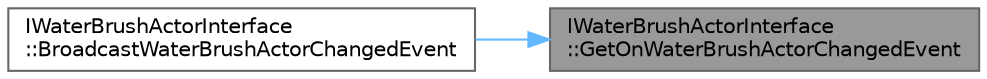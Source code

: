 digraph "IWaterBrushActorInterface::GetOnWaterBrushActorChangedEvent"
{
 // INTERACTIVE_SVG=YES
 // LATEX_PDF_SIZE
  bgcolor="transparent";
  edge [fontname=Helvetica,fontsize=10,labelfontname=Helvetica,labelfontsize=10];
  node [fontname=Helvetica,fontsize=10,shape=box,height=0.2,width=0.4];
  rankdir="RL";
  Node1 [id="Node000001",label="IWaterBrushActorInterface\l::GetOnWaterBrushActorChangedEvent",height=0.2,width=0.4,color="gray40", fillcolor="grey60", style="filled", fontcolor="black",tooltip=" "];
  Node1 -> Node2 [id="edge1_Node000001_Node000002",dir="back",color="steelblue1",style="solid",tooltip=" "];
  Node2 [id="Node000002",label="IWaterBrushActorInterface\l::BroadcastWaterBrushActorChangedEvent",height=0.2,width=0.4,color="grey40", fillcolor="white", style="filled",URL="$dd/d29/classIWaterBrushActorInterface.html#a23460c410e84dcd98207f4ba2f77a5f1",tooltip=" "];
}
